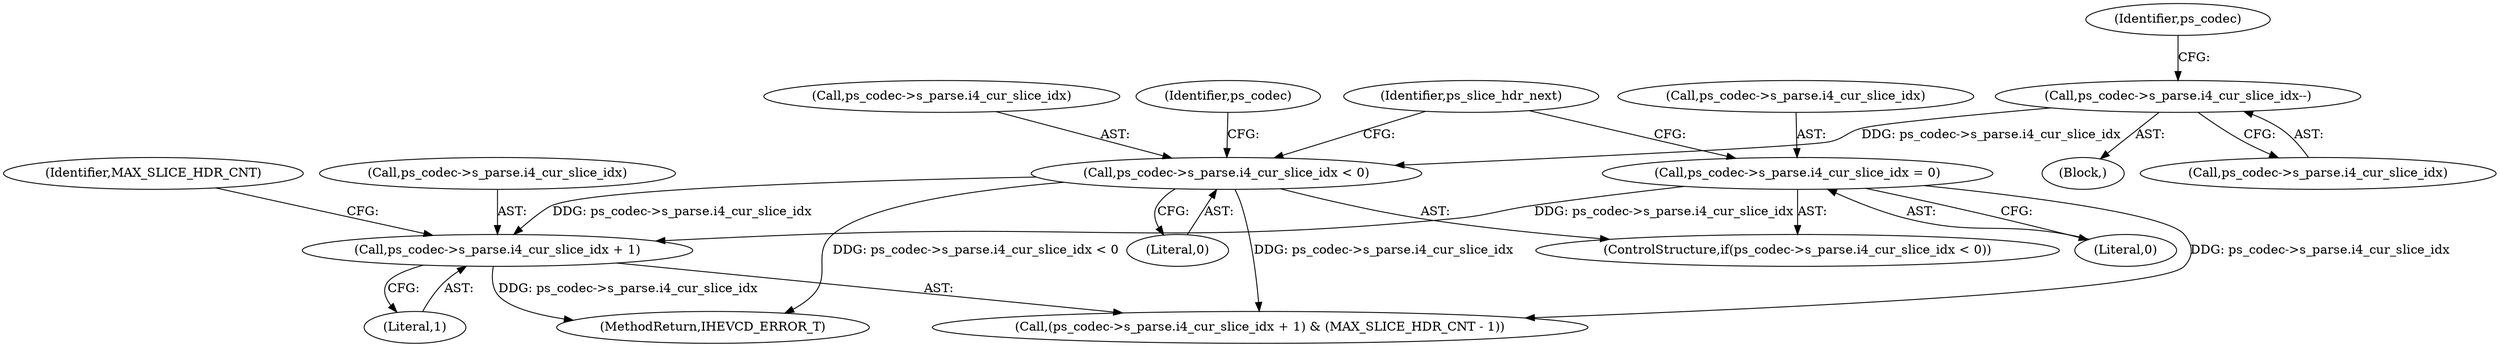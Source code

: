 digraph "0_Android_913d9e8d93d6b81bb8eac3fc2c1426651f5b259d@pointer" {
"1000337" [label="(Call,ps_codec->s_parse.i4_cur_slice_idx + 1)"];
"1000314" [label="(Call,ps_codec->s_parse.i4_cur_slice_idx < 0)"];
"1000307" [label="(Call,ps_codec->s_parse.i4_cur_slice_idx--)"];
"1000321" [label="(Call,ps_codec->s_parse.i4_cur_slice_idx = 0)"];
"1000343" [label="(Literal,1)"];
"1000336" [label="(Call,(ps_codec->s_parse.i4_cur_slice_idx + 1) & (MAX_SLICE_HDR_CNT - 1))"];
"1000313" [label="(ControlStructure,if(ps_codec->s_parse.i4_cur_slice_idx < 0))"];
"1000327" [label="(Literal,0)"];
"1000322" [label="(Call,ps_codec->s_parse.i4_cur_slice_idx)"];
"1002617" [label="(MethodReturn,IHEVCD_ERROR_T)"];
"1000314" [label="(Call,ps_codec->s_parse.i4_cur_slice_idx < 0)"];
"1000321" [label="(Call,ps_codec->s_parse.i4_cur_slice_idx = 0)"];
"1000315" [label="(Call,ps_codec->s_parse.i4_cur_slice_idx)"];
"1000307" [label="(Call,ps_codec->s_parse.i4_cur_slice_idx--)"];
"1000337" [label="(Call,ps_codec->s_parse.i4_cur_slice_idx + 1)"];
"1000300" [label="(Block,)"];
"1000308" [label="(Call,ps_codec->s_parse.i4_cur_slice_idx)"];
"1000320" [label="(Literal,0)"];
"1000324" [label="(Identifier,ps_codec)"];
"1000345" [label="(Identifier,MAX_SLICE_HDR_CNT)"];
"1000338" [label="(Call,ps_codec->s_parse.i4_cur_slice_idx)"];
"1000317" [label="(Identifier,ps_codec)"];
"1000329" [label="(Identifier,ps_slice_hdr_next)"];
"1000337" -> "1000336"  [label="AST: "];
"1000337" -> "1000343"  [label="CFG: "];
"1000338" -> "1000337"  [label="AST: "];
"1000343" -> "1000337"  [label="AST: "];
"1000345" -> "1000337"  [label="CFG: "];
"1000337" -> "1002617"  [label="DDG: ps_codec->s_parse.i4_cur_slice_idx"];
"1000314" -> "1000337"  [label="DDG: ps_codec->s_parse.i4_cur_slice_idx"];
"1000321" -> "1000337"  [label="DDG: ps_codec->s_parse.i4_cur_slice_idx"];
"1000314" -> "1000313"  [label="AST: "];
"1000314" -> "1000320"  [label="CFG: "];
"1000315" -> "1000314"  [label="AST: "];
"1000320" -> "1000314"  [label="AST: "];
"1000324" -> "1000314"  [label="CFG: "];
"1000329" -> "1000314"  [label="CFG: "];
"1000314" -> "1002617"  [label="DDG: ps_codec->s_parse.i4_cur_slice_idx < 0"];
"1000307" -> "1000314"  [label="DDG: ps_codec->s_parse.i4_cur_slice_idx"];
"1000314" -> "1000336"  [label="DDG: ps_codec->s_parse.i4_cur_slice_idx"];
"1000307" -> "1000300"  [label="AST: "];
"1000307" -> "1000308"  [label="CFG: "];
"1000308" -> "1000307"  [label="AST: "];
"1000317" -> "1000307"  [label="CFG: "];
"1000321" -> "1000313"  [label="AST: "];
"1000321" -> "1000327"  [label="CFG: "];
"1000322" -> "1000321"  [label="AST: "];
"1000327" -> "1000321"  [label="AST: "];
"1000329" -> "1000321"  [label="CFG: "];
"1000321" -> "1000336"  [label="DDG: ps_codec->s_parse.i4_cur_slice_idx"];
}
